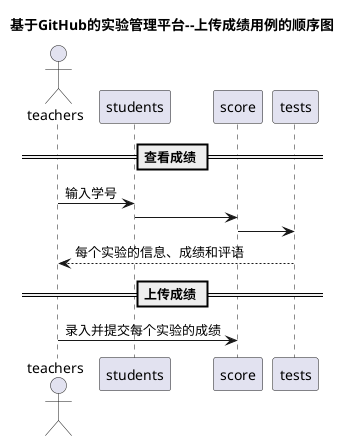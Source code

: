 @startuml
title 基于GitHub的实验管理平台--上传成绩用例的顺序图
actor teachers
== 查看成绩 ==
teachers -> students : 输入学号
students -> score
score -> tests
tests --> teachers:每个实验的信息、成绩和评语
== 上传成绩 ==
teachers -> score : 录入并提交每个实验的成绩
@enduml